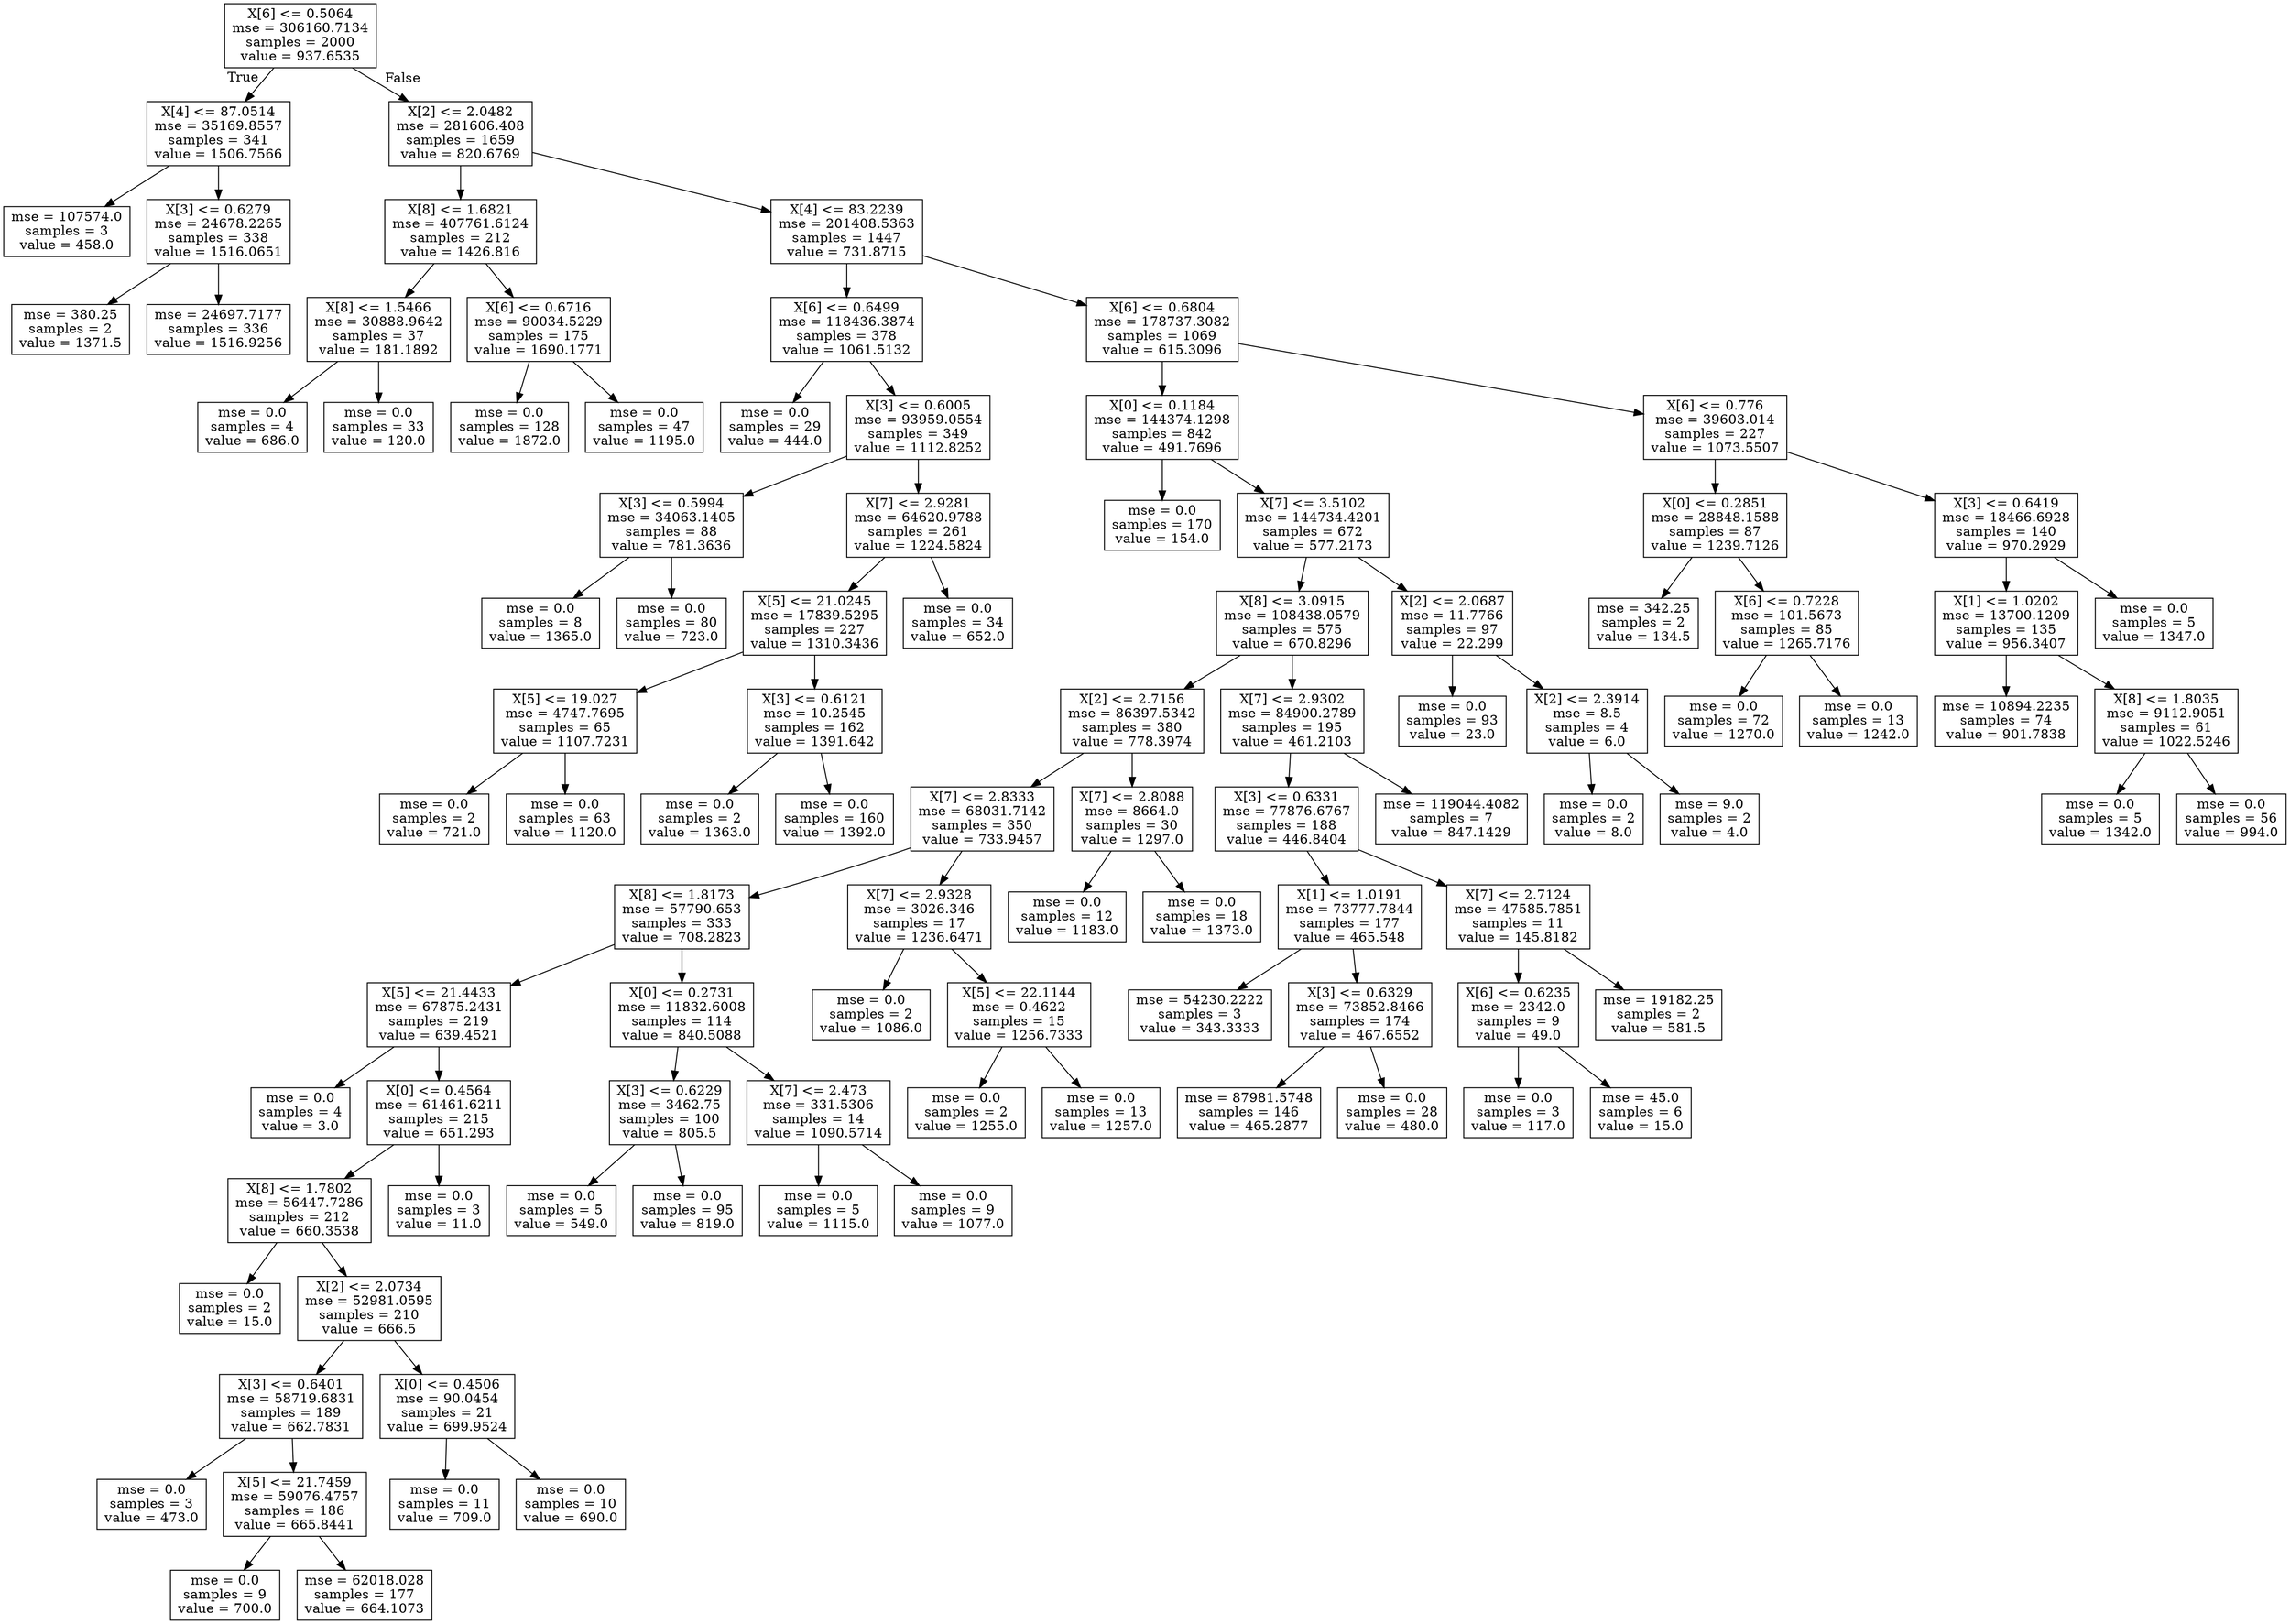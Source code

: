digraph Tree {
node [shape=box] ;
0 [label="X[6] <= 0.5064\nmse = 306160.7134\nsamples = 2000\nvalue = 937.6535"] ;
1 [label="X[4] <= 87.0514\nmse = 35169.8557\nsamples = 341\nvalue = 1506.7566"] ;
0 -> 1 [labeldistance=2.5, labelangle=45, headlabel="True"] ;
2 [label="mse = 107574.0\nsamples = 3\nvalue = 458.0"] ;
1 -> 2 ;
3 [label="X[3] <= 0.6279\nmse = 24678.2265\nsamples = 338\nvalue = 1516.0651"] ;
1 -> 3 ;
4 [label="mse = 380.25\nsamples = 2\nvalue = 1371.5"] ;
3 -> 4 ;
5 [label="mse = 24697.7177\nsamples = 336\nvalue = 1516.9256"] ;
3 -> 5 ;
6 [label="X[2] <= 2.0482\nmse = 281606.408\nsamples = 1659\nvalue = 820.6769"] ;
0 -> 6 [labeldistance=2.5, labelangle=-45, headlabel="False"] ;
7 [label="X[8] <= 1.6821\nmse = 407761.6124\nsamples = 212\nvalue = 1426.816"] ;
6 -> 7 ;
8 [label="X[8] <= 1.5466\nmse = 30888.9642\nsamples = 37\nvalue = 181.1892"] ;
7 -> 8 ;
9 [label="mse = 0.0\nsamples = 4\nvalue = 686.0"] ;
8 -> 9 ;
10 [label="mse = 0.0\nsamples = 33\nvalue = 120.0"] ;
8 -> 10 ;
11 [label="X[6] <= 0.6716\nmse = 90034.5229\nsamples = 175\nvalue = 1690.1771"] ;
7 -> 11 ;
12 [label="mse = 0.0\nsamples = 128\nvalue = 1872.0"] ;
11 -> 12 ;
13 [label="mse = 0.0\nsamples = 47\nvalue = 1195.0"] ;
11 -> 13 ;
14 [label="X[4] <= 83.2239\nmse = 201408.5363\nsamples = 1447\nvalue = 731.8715"] ;
6 -> 14 ;
15 [label="X[6] <= 0.6499\nmse = 118436.3874\nsamples = 378\nvalue = 1061.5132"] ;
14 -> 15 ;
16 [label="mse = 0.0\nsamples = 29\nvalue = 444.0"] ;
15 -> 16 ;
17 [label="X[3] <= 0.6005\nmse = 93959.0554\nsamples = 349\nvalue = 1112.8252"] ;
15 -> 17 ;
18 [label="X[3] <= 0.5994\nmse = 34063.1405\nsamples = 88\nvalue = 781.3636"] ;
17 -> 18 ;
19 [label="mse = 0.0\nsamples = 8\nvalue = 1365.0"] ;
18 -> 19 ;
20 [label="mse = 0.0\nsamples = 80\nvalue = 723.0"] ;
18 -> 20 ;
21 [label="X[7] <= 2.9281\nmse = 64620.9788\nsamples = 261\nvalue = 1224.5824"] ;
17 -> 21 ;
22 [label="X[5] <= 21.0245\nmse = 17839.5295\nsamples = 227\nvalue = 1310.3436"] ;
21 -> 22 ;
23 [label="X[5] <= 19.027\nmse = 4747.7695\nsamples = 65\nvalue = 1107.7231"] ;
22 -> 23 ;
24 [label="mse = 0.0\nsamples = 2\nvalue = 721.0"] ;
23 -> 24 ;
25 [label="mse = 0.0\nsamples = 63\nvalue = 1120.0"] ;
23 -> 25 ;
26 [label="X[3] <= 0.6121\nmse = 10.2545\nsamples = 162\nvalue = 1391.642"] ;
22 -> 26 ;
27 [label="mse = 0.0\nsamples = 2\nvalue = 1363.0"] ;
26 -> 27 ;
28 [label="mse = 0.0\nsamples = 160\nvalue = 1392.0"] ;
26 -> 28 ;
29 [label="mse = 0.0\nsamples = 34\nvalue = 652.0"] ;
21 -> 29 ;
30 [label="X[6] <= 0.6804\nmse = 178737.3082\nsamples = 1069\nvalue = 615.3096"] ;
14 -> 30 ;
31 [label="X[0] <= 0.1184\nmse = 144374.1298\nsamples = 842\nvalue = 491.7696"] ;
30 -> 31 ;
32 [label="mse = 0.0\nsamples = 170\nvalue = 154.0"] ;
31 -> 32 ;
33 [label="X[7] <= 3.5102\nmse = 144734.4201\nsamples = 672\nvalue = 577.2173"] ;
31 -> 33 ;
34 [label="X[8] <= 3.0915\nmse = 108438.0579\nsamples = 575\nvalue = 670.8296"] ;
33 -> 34 ;
35 [label="X[2] <= 2.7156\nmse = 86397.5342\nsamples = 380\nvalue = 778.3974"] ;
34 -> 35 ;
36 [label="X[7] <= 2.8333\nmse = 68031.7142\nsamples = 350\nvalue = 733.9457"] ;
35 -> 36 ;
37 [label="X[8] <= 1.8173\nmse = 57790.653\nsamples = 333\nvalue = 708.2823"] ;
36 -> 37 ;
38 [label="X[5] <= 21.4433\nmse = 67875.2431\nsamples = 219\nvalue = 639.4521"] ;
37 -> 38 ;
39 [label="mse = 0.0\nsamples = 4\nvalue = 3.0"] ;
38 -> 39 ;
40 [label="X[0] <= 0.4564\nmse = 61461.6211\nsamples = 215\nvalue = 651.293"] ;
38 -> 40 ;
41 [label="X[8] <= 1.7802\nmse = 56447.7286\nsamples = 212\nvalue = 660.3538"] ;
40 -> 41 ;
42 [label="mse = 0.0\nsamples = 2\nvalue = 15.0"] ;
41 -> 42 ;
43 [label="X[2] <= 2.0734\nmse = 52981.0595\nsamples = 210\nvalue = 666.5"] ;
41 -> 43 ;
44 [label="X[3] <= 0.6401\nmse = 58719.6831\nsamples = 189\nvalue = 662.7831"] ;
43 -> 44 ;
45 [label="mse = 0.0\nsamples = 3\nvalue = 473.0"] ;
44 -> 45 ;
46 [label="X[5] <= 21.7459\nmse = 59076.4757\nsamples = 186\nvalue = 665.8441"] ;
44 -> 46 ;
47 [label="mse = 0.0\nsamples = 9\nvalue = 700.0"] ;
46 -> 47 ;
48 [label="mse = 62018.028\nsamples = 177\nvalue = 664.1073"] ;
46 -> 48 ;
49 [label="X[0] <= 0.4506\nmse = 90.0454\nsamples = 21\nvalue = 699.9524"] ;
43 -> 49 ;
50 [label="mse = 0.0\nsamples = 11\nvalue = 709.0"] ;
49 -> 50 ;
51 [label="mse = 0.0\nsamples = 10\nvalue = 690.0"] ;
49 -> 51 ;
52 [label="mse = 0.0\nsamples = 3\nvalue = 11.0"] ;
40 -> 52 ;
53 [label="X[0] <= 0.2731\nmse = 11832.6008\nsamples = 114\nvalue = 840.5088"] ;
37 -> 53 ;
54 [label="X[3] <= 0.6229\nmse = 3462.75\nsamples = 100\nvalue = 805.5"] ;
53 -> 54 ;
55 [label="mse = 0.0\nsamples = 5\nvalue = 549.0"] ;
54 -> 55 ;
56 [label="mse = 0.0\nsamples = 95\nvalue = 819.0"] ;
54 -> 56 ;
57 [label="X[7] <= 2.473\nmse = 331.5306\nsamples = 14\nvalue = 1090.5714"] ;
53 -> 57 ;
58 [label="mse = 0.0\nsamples = 5\nvalue = 1115.0"] ;
57 -> 58 ;
59 [label="mse = 0.0\nsamples = 9\nvalue = 1077.0"] ;
57 -> 59 ;
60 [label="X[7] <= 2.9328\nmse = 3026.346\nsamples = 17\nvalue = 1236.6471"] ;
36 -> 60 ;
61 [label="mse = 0.0\nsamples = 2\nvalue = 1086.0"] ;
60 -> 61 ;
62 [label="X[5] <= 22.1144\nmse = 0.4622\nsamples = 15\nvalue = 1256.7333"] ;
60 -> 62 ;
63 [label="mse = 0.0\nsamples = 2\nvalue = 1255.0"] ;
62 -> 63 ;
64 [label="mse = 0.0\nsamples = 13\nvalue = 1257.0"] ;
62 -> 64 ;
65 [label="X[7] <= 2.8088\nmse = 8664.0\nsamples = 30\nvalue = 1297.0"] ;
35 -> 65 ;
66 [label="mse = 0.0\nsamples = 12\nvalue = 1183.0"] ;
65 -> 66 ;
67 [label="mse = 0.0\nsamples = 18\nvalue = 1373.0"] ;
65 -> 67 ;
68 [label="X[7] <= 2.9302\nmse = 84900.2789\nsamples = 195\nvalue = 461.2103"] ;
34 -> 68 ;
69 [label="X[3] <= 0.6331\nmse = 77876.6767\nsamples = 188\nvalue = 446.8404"] ;
68 -> 69 ;
70 [label="X[1] <= 1.0191\nmse = 73777.7844\nsamples = 177\nvalue = 465.548"] ;
69 -> 70 ;
71 [label="mse = 54230.2222\nsamples = 3\nvalue = 343.3333"] ;
70 -> 71 ;
72 [label="X[3] <= 0.6329\nmse = 73852.8466\nsamples = 174\nvalue = 467.6552"] ;
70 -> 72 ;
73 [label="mse = 87981.5748\nsamples = 146\nvalue = 465.2877"] ;
72 -> 73 ;
74 [label="mse = 0.0\nsamples = 28\nvalue = 480.0"] ;
72 -> 74 ;
75 [label="X[7] <= 2.7124\nmse = 47585.7851\nsamples = 11\nvalue = 145.8182"] ;
69 -> 75 ;
76 [label="X[6] <= 0.6235\nmse = 2342.0\nsamples = 9\nvalue = 49.0"] ;
75 -> 76 ;
77 [label="mse = 0.0\nsamples = 3\nvalue = 117.0"] ;
76 -> 77 ;
78 [label="mse = 45.0\nsamples = 6\nvalue = 15.0"] ;
76 -> 78 ;
79 [label="mse = 19182.25\nsamples = 2\nvalue = 581.5"] ;
75 -> 79 ;
80 [label="mse = 119044.4082\nsamples = 7\nvalue = 847.1429"] ;
68 -> 80 ;
81 [label="X[2] <= 2.0687\nmse = 11.7766\nsamples = 97\nvalue = 22.299"] ;
33 -> 81 ;
82 [label="mse = 0.0\nsamples = 93\nvalue = 23.0"] ;
81 -> 82 ;
83 [label="X[2] <= 2.3914\nmse = 8.5\nsamples = 4\nvalue = 6.0"] ;
81 -> 83 ;
84 [label="mse = 0.0\nsamples = 2\nvalue = 8.0"] ;
83 -> 84 ;
85 [label="mse = 9.0\nsamples = 2\nvalue = 4.0"] ;
83 -> 85 ;
86 [label="X[6] <= 0.776\nmse = 39603.014\nsamples = 227\nvalue = 1073.5507"] ;
30 -> 86 ;
87 [label="X[0] <= 0.2851\nmse = 28848.1588\nsamples = 87\nvalue = 1239.7126"] ;
86 -> 87 ;
88 [label="mse = 342.25\nsamples = 2\nvalue = 134.5"] ;
87 -> 88 ;
89 [label="X[6] <= 0.7228\nmse = 101.5673\nsamples = 85\nvalue = 1265.7176"] ;
87 -> 89 ;
90 [label="mse = 0.0\nsamples = 72\nvalue = 1270.0"] ;
89 -> 90 ;
91 [label="mse = 0.0\nsamples = 13\nvalue = 1242.0"] ;
89 -> 91 ;
92 [label="X[3] <= 0.6419\nmse = 18466.6928\nsamples = 140\nvalue = 970.2929"] ;
86 -> 92 ;
93 [label="X[1] <= 1.0202\nmse = 13700.1209\nsamples = 135\nvalue = 956.3407"] ;
92 -> 93 ;
94 [label="mse = 10894.2235\nsamples = 74\nvalue = 901.7838"] ;
93 -> 94 ;
95 [label="X[8] <= 1.8035\nmse = 9112.9051\nsamples = 61\nvalue = 1022.5246"] ;
93 -> 95 ;
96 [label="mse = 0.0\nsamples = 5\nvalue = 1342.0"] ;
95 -> 96 ;
97 [label="mse = 0.0\nsamples = 56\nvalue = 994.0"] ;
95 -> 97 ;
98 [label="mse = 0.0\nsamples = 5\nvalue = 1347.0"] ;
92 -> 98 ;
}